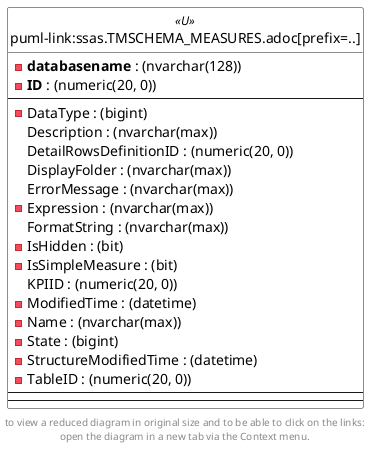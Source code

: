 @startuml
left to right direction
'top to bottom direction
hide circle
'avoide "." issues:
set namespaceSeparator none


skinparam class {
  BackgroundColor White
  BackgroundColor<<FN>> Yellow
  BackgroundColor<<FS>> Yellow
  BackgroundColor<<FT>> LightGray
  BackgroundColor<<IF>> Yellow
  BackgroundColor<<IS>> Yellow
  BackgroundColor<<P>> Aqua
  BackgroundColor<<PC>> Aqua
  BackgroundColor<<SN>> Yellow
  BackgroundColor<<SO>> SlateBlue
  BackgroundColor<<TF>> LightGray
  BackgroundColor<<TR>> Tomato
  BackgroundColor<<U>> White
  BackgroundColor<<V>> WhiteSmoke
  BackgroundColor<<X>> Aqua
}


entity "puml-link:ssas.TMSCHEMA_MEASURES.adoc[prefix=..]" as ssas.TMSCHEMA_MEASURES << U >> {
  - **databasename** : (nvarchar(128))
  - **ID** : (numeric(20, 0))
  --
  - DataType : (bigint)
  Description : (nvarchar(max))
  DetailRowsDefinitionID : (numeric(20, 0))
  DisplayFolder : (nvarchar(max))
  ErrorMessage : (nvarchar(max))
  - Expression : (nvarchar(max))
  FormatString : (nvarchar(max))
  - IsHidden : (bit)
  - IsSimpleMeasure : (bit)
  KPIID : (numeric(20, 0))
  - ModifiedTime : (datetime)
  - Name : (nvarchar(max))
  - State : (bigint)
  - StructureModifiedTime : (datetime)
  - TableID : (numeric(20, 0))
  --
  --
}



footer
to view a reduced diagram in original size and to be able to click on the links:
open the diagram in a new tab via the Context menu.
end footer

@enduml

